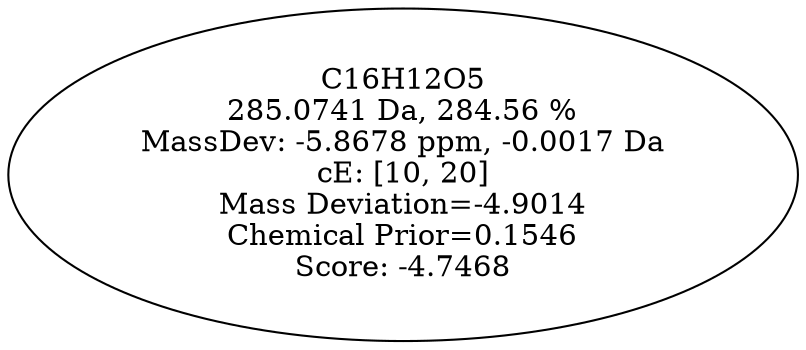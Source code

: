 strict digraph {
v1 [label="C16H12O5\n285.0741 Da, 284.56 %\nMassDev: -5.8678 ppm, -0.0017 Da\ncE: [10, 20]\nMass Deviation=-4.9014\nChemical Prior=0.1546\nScore: -4.7468"];
}